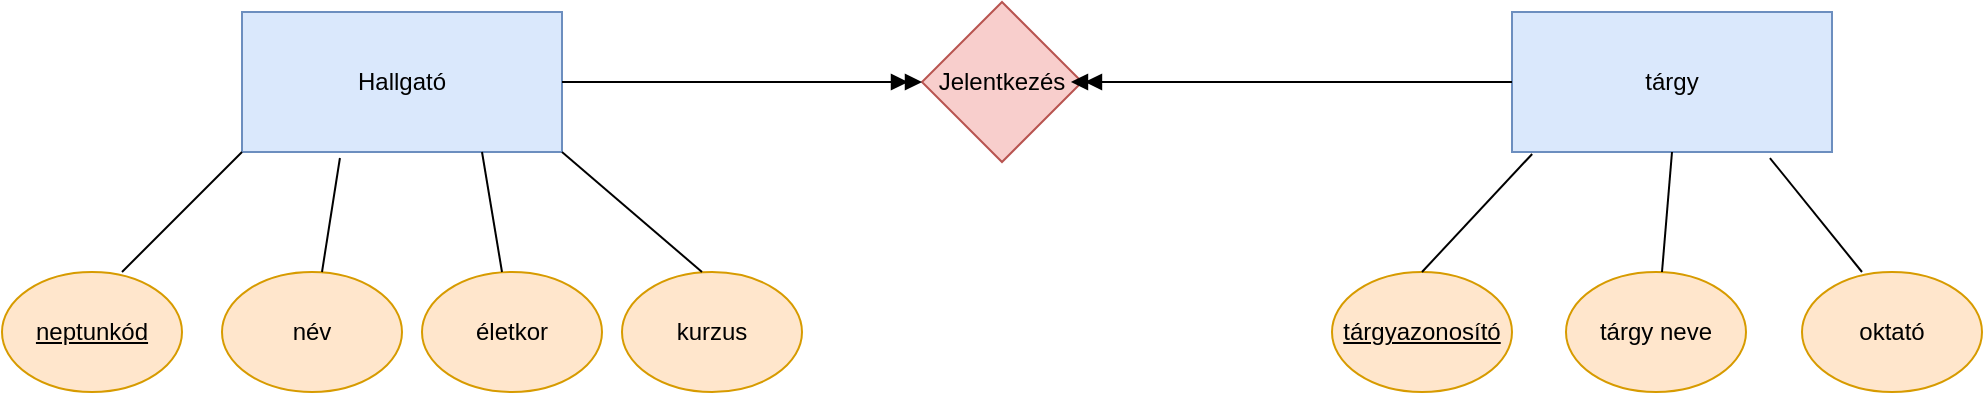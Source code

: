 <mxfile version="24.7.17">
  <diagram name="1 oldal" id="ZYxnsCM2_cjTRUYWAaXu">
    <mxGraphModel dx="1725" dy="782" grid="1" gridSize="10" guides="1" tooltips="1" connect="1" arrows="1" fold="1" page="1" pageScale="1" pageWidth="291" pageHeight="413" math="0" shadow="0">
      <root>
        <mxCell id="0" />
        <mxCell id="1" parent="0" />
        <mxCell id="Ieq8klNrTCmySYKByaQ4-1" value="Hallgató" style="rounded=0;whiteSpace=wrap;html=1;fillColor=#dae8fc;strokeColor=#6c8ebf;" vertex="1" parent="1">
          <mxGeometry x="-170" y="130" width="160" height="70" as="geometry" />
        </mxCell>
        <mxCell id="Ieq8klNrTCmySYKByaQ4-2" value="tárgy" style="rounded=0;whiteSpace=wrap;html=1;fillColor=#dae8fc;strokeColor=#6c8ebf;" vertex="1" parent="1">
          <mxGeometry x="465" y="130" width="160" height="70" as="geometry" />
        </mxCell>
        <mxCell id="Ieq8klNrTCmySYKByaQ4-3" value="Jelentkezés" style="rhombus;whiteSpace=wrap;html=1;fillColor=#f8cecc;strokeColor=#b85450;" vertex="1" parent="1">
          <mxGeometry x="170" y="125" width="80" height="80" as="geometry" />
        </mxCell>
        <mxCell id="Ieq8klNrTCmySYKByaQ4-4" value="" style="endArrow=doubleBlock;html=1;rounded=0;entryX=0;entryY=0.5;entryDx=0;entryDy=0;exitX=1;exitY=0.5;exitDx=0;exitDy=0;endFill=1;" edge="1" parent="1" source="Ieq8klNrTCmySYKByaQ4-1" target="Ieq8klNrTCmySYKByaQ4-3">
          <mxGeometry width="50" height="50" relative="1" as="geometry">
            <mxPoint x="-80" y="175" as="sourcePoint" />
            <mxPoint x="-30" y="125" as="targetPoint" />
          </mxGeometry>
        </mxCell>
        <mxCell id="Ieq8klNrTCmySYKByaQ4-5" value="" style="endArrow=doubleBlock;html=1;rounded=0;exitX=0;exitY=0.5;exitDx=0;exitDy=0;entryX=0.931;entryY=0.5;entryDx=0;entryDy=0;entryPerimeter=0;endFill=1;" edge="1" parent="1" source="Ieq8klNrTCmySYKByaQ4-2" target="Ieq8klNrTCmySYKByaQ4-3">
          <mxGeometry width="50" height="50" relative="1" as="geometry">
            <mxPoint x="120" y="420" as="sourcePoint" />
            <mxPoint x="190" y="165" as="targetPoint" />
            <Array as="points" />
          </mxGeometry>
        </mxCell>
        <mxCell id="Ieq8klNrTCmySYKByaQ4-6" value="&lt;u&gt;neptunkód&lt;/u&gt;" style="ellipse;whiteSpace=wrap;html=1;fillColor=#ffe6cc;strokeColor=#d79b00;" vertex="1" parent="1">
          <mxGeometry x="-290" y="260" width="90" height="60" as="geometry" />
        </mxCell>
        <mxCell id="Ieq8klNrTCmySYKByaQ4-7" value="név" style="ellipse;whiteSpace=wrap;html=1;fillColor=#ffe6cc;strokeColor=#d79b00;" vertex="1" parent="1">
          <mxGeometry x="-180" y="260" width="90" height="60" as="geometry" />
        </mxCell>
        <mxCell id="Ieq8klNrTCmySYKByaQ4-8" value="életkor" style="ellipse;whiteSpace=wrap;html=1;fillColor=#ffe6cc;strokeColor=#d79b00;" vertex="1" parent="1">
          <mxGeometry x="-80" y="260" width="90" height="60" as="geometry" />
        </mxCell>
        <mxCell id="Ieq8klNrTCmySYKByaQ4-9" value="kurzus" style="ellipse;whiteSpace=wrap;html=1;fillColor=#ffe6cc;strokeColor=#d79b00;" vertex="1" parent="1">
          <mxGeometry x="20" y="260" width="90" height="60" as="geometry" />
        </mxCell>
        <mxCell id="Ieq8klNrTCmySYKByaQ4-10" value="&lt;u&gt;tárgyazonosító&lt;/u&gt;" style="ellipse;whiteSpace=wrap;html=1;fillColor=#ffe6cc;strokeColor=#d79b00;" vertex="1" parent="1">
          <mxGeometry x="375" y="260" width="90" height="60" as="geometry" />
        </mxCell>
        <mxCell id="Ieq8klNrTCmySYKByaQ4-11" value="tárgy neve" style="ellipse;whiteSpace=wrap;html=1;fillColor=#ffe6cc;strokeColor=#d79b00;" vertex="1" parent="1">
          <mxGeometry x="492" y="260" width="90" height="60" as="geometry" />
        </mxCell>
        <mxCell id="Ieq8klNrTCmySYKByaQ4-12" value="oktató" style="ellipse;whiteSpace=wrap;html=1;fillColor=#ffe6cc;strokeColor=#d79b00;" vertex="1" parent="1">
          <mxGeometry x="610" y="260" width="90" height="60" as="geometry" />
        </mxCell>
        <mxCell id="Ieq8klNrTCmySYKByaQ4-14" value="" style="endArrow=none;html=1;rounded=0;entryX=0;entryY=1;entryDx=0;entryDy=0;" edge="1" parent="1" target="Ieq8klNrTCmySYKByaQ4-1">
          <mxGeometry width="50" height="50" relative="1" as="geometry">
            <mxPoint x="-230" y="260" as="sourcePoint" />
            <mxPoint x="-180" y="210" as="targetPoint" />
          </mxGeometry>
        </mxCell>
        <mxCell id="Ieq8klNrTCmySYKByaQ4-15" value="" style="endArrow=none;html=1;rounded=0;entryX=0.306;entryY=1.043;entryDx=0;entryDy=0;entryPerimeter=0;" edge="1" parent="1" target="Ieq8klNrTCmySYKByaQ4-1">
          <mxGeometry width="50" height="50" relative="1" as="geometry">
            <mxPoint x="-130" y="260" as="sourcePoint" />
            <mxPoint x="-80" y="210" as="targetPoint" />
          </mxGeometry>
        </mxCell>
        <mxCell id="Ieq8klNrTCmySYKByaQ4-16" value="" style="endArrow=none;html=1;rounded=0;entryX=0.75;entryY=1;entryDx=0;entryDy=0;" edge="1" parent="1" target="Ieq8klNrTCmySYKByaQ4-1">
          <mxGeometry width="50" height="50" relative="1" as="geometry">
            <mxPoint x="-40" y="260" as="sourcePoint" />
            <mxPoint x="10" y="210" as="targetPoint" />
          </mxGeometry>
        </mxCell>
        <mxCell id="Ieq8klNrTCmySYKByaQ4-17" value="" style="endArrow=none;html=1;rounded=0;entryX=1;entryY=1;entryDx=0;entryDy=0;" edge="1" parent="1" target="Ieq8klNrTCmySYKByaQ4-1">
          <mxGeometry width="50" height="50" relative="1" as="geometry">
            <mxPoint x="60" y="260" as="sourcePoint" />
            <mxPoint x="110" y="210" as="targetPoint" />
          </mxGeometry>
        </mxCell>
        <mxCell id="Ieq8klNrTCmySYKByaQ4-18" value="" style="endArrow=none;html=1;rounded=0;entryX=0.063;entryY=1.014;entryDx=0;entryDy=0;entryPerimeter=0;" edge="1" parent="1" target="Ieq8klNrTCmySYKByaQ4-2">
          <mxGeometry width="50" height="50" relative="1" as="geometry">
            <mxPoint x="420" y="260" as="sourcePoint" />
            <mxPoint x="470" y="210" as="targetPoint" />
          </mxGeometry>
        </mxCell>
        <mxCell id="Ieq8klNrTCmySYKByaQ4-19" value="" style="endArrow=none;html=1;rounded=0;entryX=0.5;entryY=1;entryDx=0;entryDy=0;" edge="1" parent="1" target="Ieq8klNrTCmySYKByaQ4-2">
          <mxGeometry width="50" height="50" relative="1" as="geometry">
            <mxPoint x="540" y="260" as="sourcePoint" />
            <mxPoint x="590" y="210" as="targetPoint" />
          </mxGeometry>
        </mxCell>
        <mxCell id="Ieq8klNrTCmySYKByaQ4-20" value="" style="endArrow=none;html=1;rounded=0;entryX=0.806;entryY=1.043;entryDx=0;entryDy=0;entryPerimeter=0;" edge="1" parent="1" target="Ieq8klNrTCmySYKByaQ4-2">
          <mxGeometry width="50" height="50" relative="1" as="geometry">
            <mxPoint x="640" y="260" as="sourcePoint" />
            <mxPoint x="690" y="210" as="targetPoint" />
          </mxGeometry>
        </mxCell>
      </root>
    </mxGraphModel>
  </diagram>
</mxfile>
